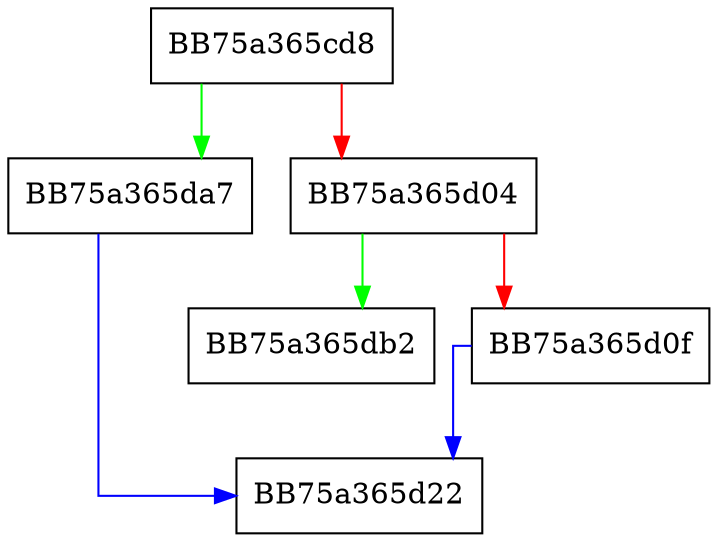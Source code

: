 digraph SymCryptSizeofRsakeyFromParams {
  node [shape="box"];
  graph [splines=ortho];
  BB75a365cd8 -> BB75a365da7 [color="green"];
  BB75a365cd8 -> BB75a365d04 [color="red"];
  BB75a365d04 -> BB75a365db2 [color="green"];
  BB75a365d04 -> BB75a365d0f [color="red"];
  BB75a365d0f -> BB75a365d22 [color="blue"];
  BB75a365da7 -> BB75a365d22 [color="blue"];
}